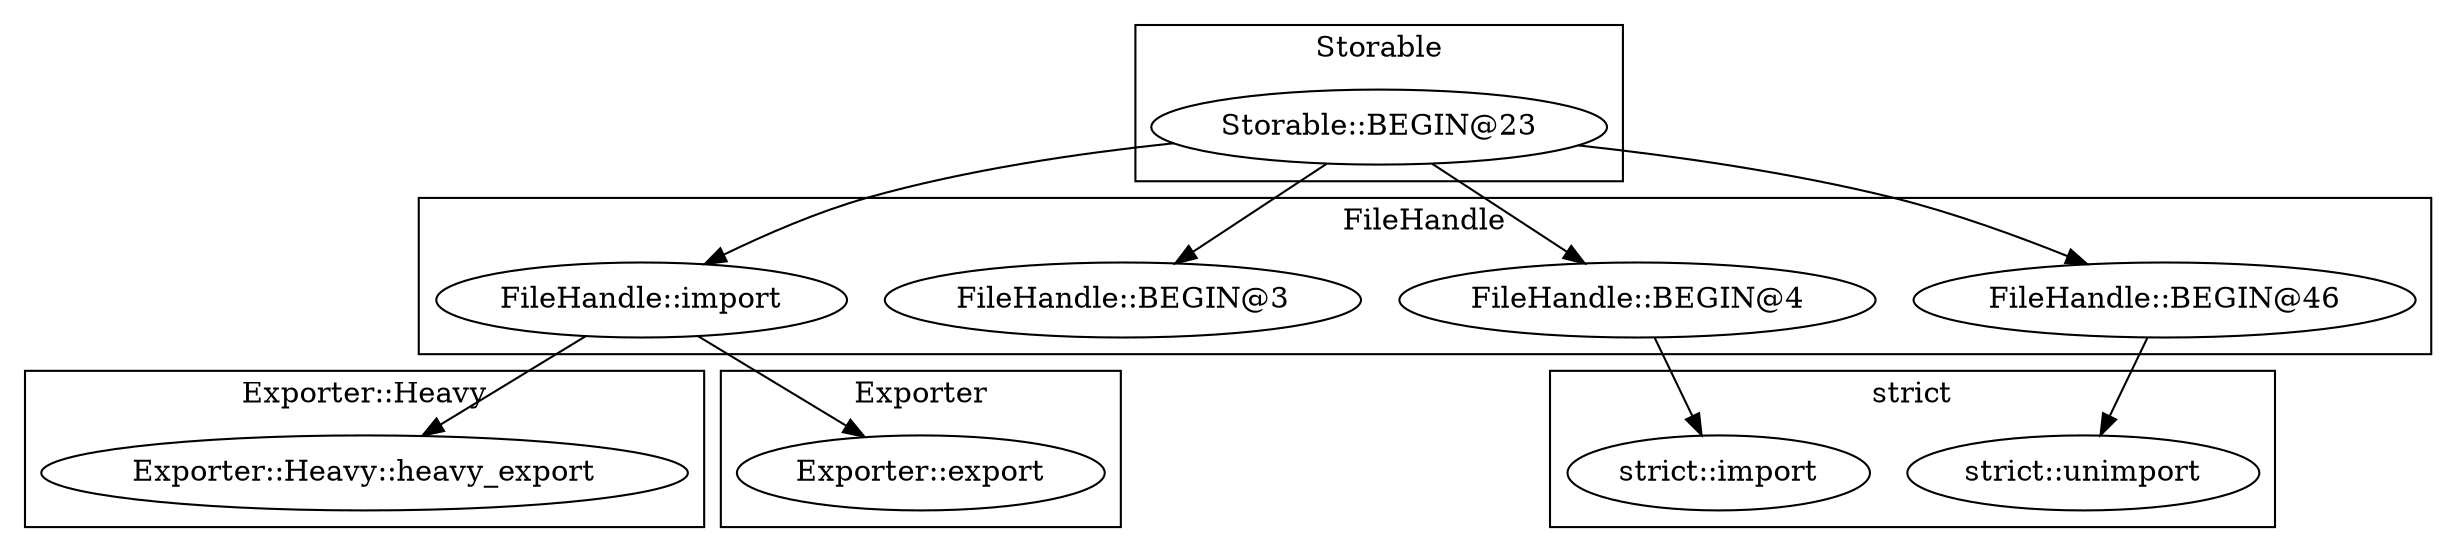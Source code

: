 digraph {
graph [overlap=false]
subgraph cluster_Storable {
	label="Storable";
	"Storable::BEGIN@23";
}
subgraph cluster_FileHandle {
	label="FileHandle";
	"FileHandle::import";
	"FileHandle::BEGIN@46";
	"FileHandle::BEGIN@3";
	"FileHandle::BEGIN@4";
}
subgraph cluster_strict {
	label="strict";
	"strict::import";
	"strict::unimport";
}
subgraph cluster_Exporter_Heavy {
	label="Exporter::Heavy";
	"Exporter::Heavy::heavy_export";
}
subgraph cluster_Exporter {
	label="Exporter";
	"Exporter::export";
}
"Storable::BEGIN@23" -> "FileHandle::BEGIN@46";
"FileHandle::BEGIN@46" -> "strict::unimport";
"Storable::BEGIN@23" -> "FileHandle::BEGIN@4";
"Storable::BEGIN@23" -> "FileHandle::BEGIN@3";
"FileHandle::import" -> "Exporter::Heavy::heavy_export";
"FileHandle::BEGIN@4" -> "strict::import";
"FileHandle::import" -> "Exporter::export";
"Storable::BEGIN@23" -> "FileHandle::import";
}

